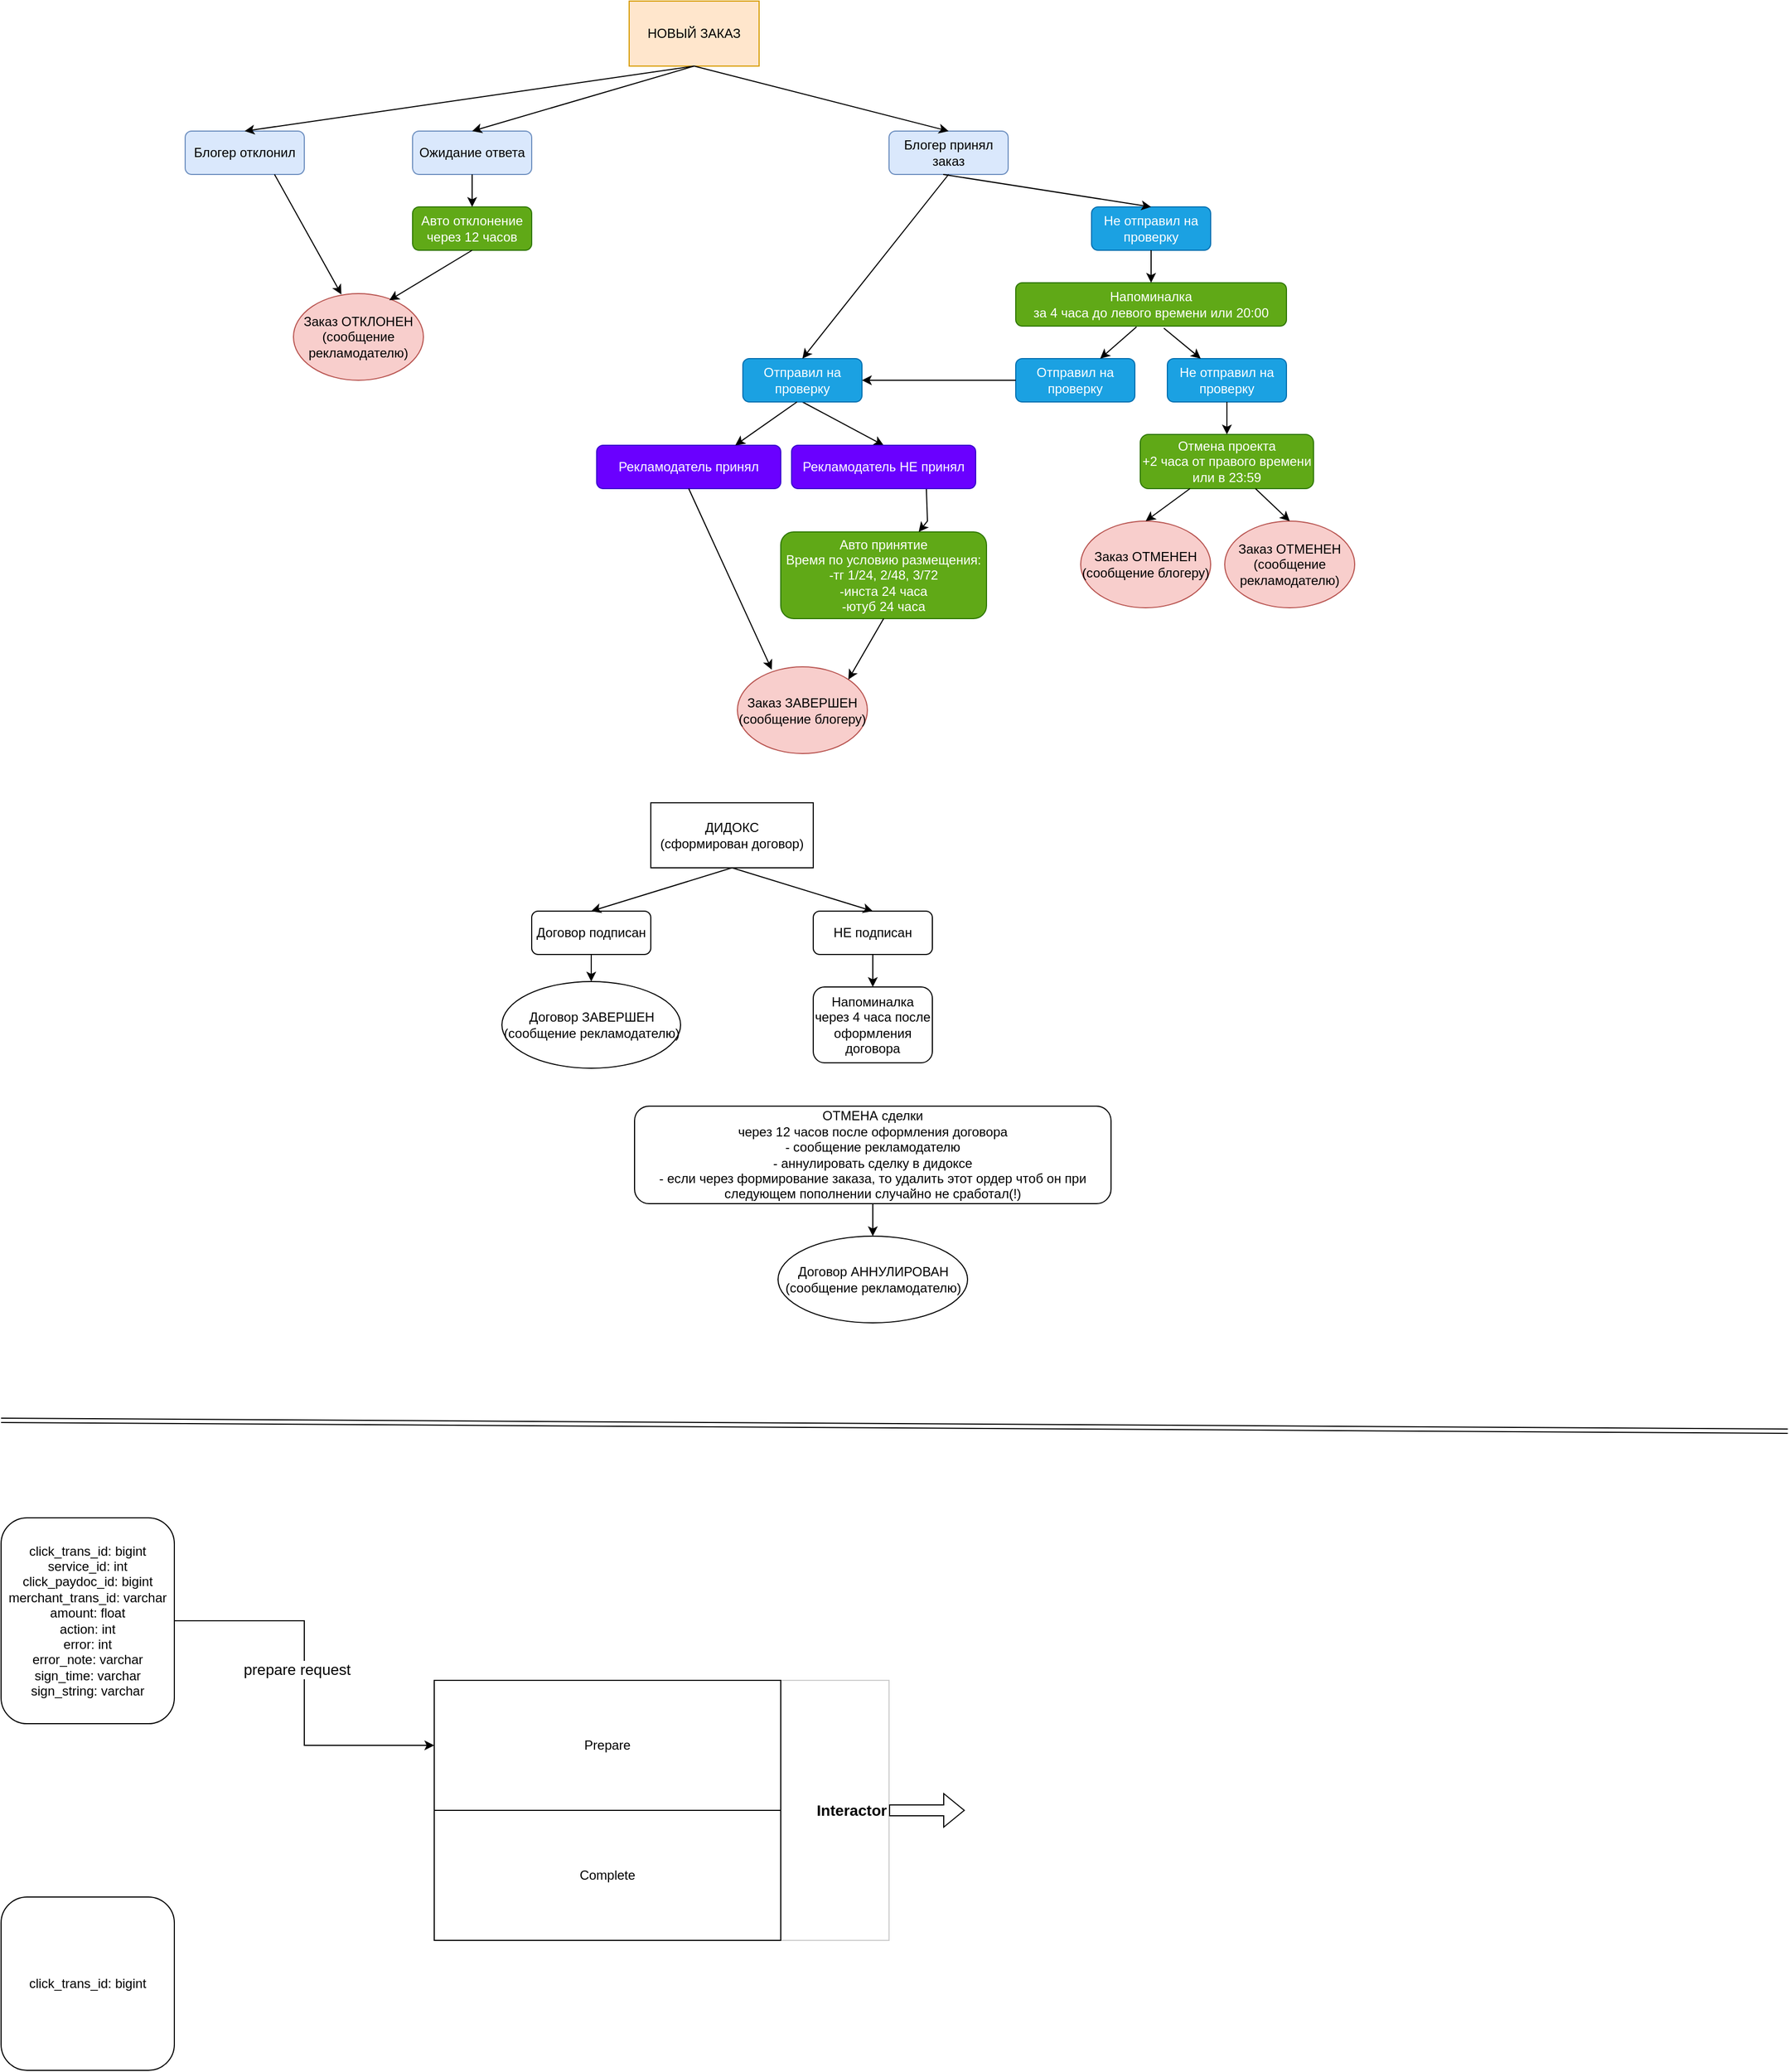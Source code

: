 <mxfile version="21.1.2" type="github">
  <diagram id="C5RBs43oDa-KdzZeNtuy" name="Page-1">
    <mxGraphModel dx="666" dy="362" grid="1" gridSize="10" guides="1" tooltips="1" connect="1" arrows="1" fold="1" page="1" pageScale="1" pageWidth="827" pageHeight="1169" math="0" shadow="0">
      <root>
        <mxCell id="WIyWlLk6GJQsqaUBKTNV-0" />
        <mxCell id="WIyWlLk6GJQsqaUBKTNV-1" parent="WIyWlLk6GJQsqaUBKTNV-0" />
        <mxCell id="JkoJRG74FQ9ZE_5JYWXH-1" value="Авто отклонение&lt;br&gt;через 12 часов" style="rounded=1;whiteSpace=wrap;html=1;fillColor=#60a917;strokeColor=#2D7600;fontColor=#ffffff;" parent="WIyWlLk6GJQsqaUBKTNV-1" vertex="1">
          <mxGeometry x="380" y="200" width="110" height="40" as="geometry" />
        </mxCell>
        <mxCell id="JkoJRG74FQ9ZE_5JYWXH-3" value="Напоминалка&lt;br&gt;за 4 часа до левого времени или 20:00&lt;br&gt;" style="rounded=1;whiteSpace=wrap;html=1;fillColor=#60a917;strokeColor=#2D7600;fontColor=#ffffff;" parent="WIyWlLk6GJQsqaUBKTNV-1" vertex="1">
          <mxGeometry x="937" y="270" width="250" height="40" as="geometry" />
        </mxCell>
        <mxCell id="JkoJRG74FQ9ZE_5JYWXH-4" value="Отмена проекта&lt;br&gt;+2 часа от правого времени&lt;br&gt;или в 23:59" style="rounded=1;whiteSpace=wrap;html=1;fillColor=#60a917;strokeColor=#2D7600;fontColor=#ffffff;" parent="WIyWlLk6GJQsqaUBKTNV-1" vertex="1">
          <mxGeometry x="1052" y="410" width="160" height="50" as="geometry" />
        </mxCell>
        <mxCell id="JkoJRG74FQ9ZE_5JYWXH-5" value="Авто принятие&lt;br&gt;Время по условию размещения:&lt;br&gt;-тг 1/24, 2/48, 3/72&lt;br&gt;-инста 24 часа&lt;br&gt;-ютуб 24 часа&lt;br&gt;" style="rounded=1;whiteSpace=wrap;html=1;fillColor=#60a917;strokeColor=#2D7600;fontColor=#ffffff;" parent="WIyWlLk6GJQsqaUBKTNV-1" vertex="1">
          <mxGeometry x="720" y="500" width="190" height="80" as="geometry" />
        </mxCell>
        <mxCell id="JkoJRG74FQ9ZE_5JYWXH-6" value="НОВЫЙ ЗАКАЗ" style="rounded=0;whiteSpace=wrap;html=1;fillColor=#ffe6cc;strokeColor=#d79b00;" parent="WIyWlLk6GJQsqaUBKTNV-1" vertex="1">
          <mxGeometry x="580" y="10" width="120" height="60" as="geometry" />
        </mxCell>
        <mxCell id="JkoJRG74FQ9ZE_5JYWXH-8" value="Блогер отклонил" style="rounded=1;whiteSpace=wrap;html=1;fillColor=#dae8fc;strokeColor=#6c8ebf;" parent="WIyWlLk6GJQsqaUBKTNV-1" vertex="1">
          <mxGeometry x="170" y="130" width="110" height="40" as="geometry" />
        </mxCell>
        <mxCell id="JkoJRG74FQ9ZE_5JYWXH-9" value="Блогер принял заказ" style="rounded=1;whiteSpace=wrap;html=1;fillColor=#dae8fc;strokeColor=#6c8ebf;" parent="WIyWlLk6GJQsqaUBKTNV-1" vertex="1">
          <mxGeometry x="820" y="130" width="110" height="40" as="geometry" />
        </mxCell>
        <mxCell id="JkoJRG74FQ9ZE_5JYWXH-10" value="Ожидание ответа" style="rounded=1;whiteSpace=wrap;html=1;fillColor=#dae8fc;strokeColor=#6c8ebf;" parent="WIyWlLk6GJQsqaUBKTNV-1" vertex="1">
          <mxGeometry x="380" y="130" width="110" height="40" as="geometry" />
        </mxCell>
        <mxCell id="JkoJRG74FQ9ZE_5JYWXH-11" value="Заказ ОТКЛОНЕН&lt;br&gt;(сообщение рекламодателю)" style="ellipse;whiteSpace=wrap;html=1;fillColor=#f8cecc;strokeColor=#b85450;" parent="WIyWlLk6GJQsqaUBKTNV-1" vertex="1">
          <mxGeometry x="270" y="280" width="120" height="80" as="geometry" />
        </mxCell>
        <mxCell id="JkoJRG74FQ9ZE_5JYWXH-15" value="Не отправил на проверку" style="rounded=1;whiteSpace=wrap;html=1;fillColor=#1ba1e2;fontColor=#ffffff;strokeColor=#006EAF;" parent="WIyWlLk6GJQsqaUBKTNV-1" vertex="1">
          <mxGeometry x="1007" y="200" width="110" height="40" as="geometry" />
        </mxCell>
        <mxCell id="JkoJRG74FQ9ZE_5JYWXH-16" value="Отправил на проверку" style="rounded=1;whiteSpace=wrap;html=1;fillColor=#1ba1e2;fontColor=#ffffff;strokeColor=#006EAF;" parent="WIyWlLk6GJQsqaUBKTNV-1" vertex="1">
          <mxGeometry x="937" y="340" width="110" height="40" as="geometry" />
        </mxCell>
        <mxCell id="JkoJRG74FQ9ZE_5JYWXH-17" value="Не отправил на проверку" style="rounded=1;whiteSpace=wrap;html=1;fillColor=#1ba1e2;fontColor=#ffffff;strokeColor=#006EAF;" parent="WIyWlLk6GJQsqaUBKTNV-1" vertex="1">
          <mxGeometry x="1077" y="340" width="110" height="40" as="geometry" />
        </mxCell>
        <mxCell id="JkoJRG74FQ9ZE_5JYWXH-18" value="Рекламодатель принял" style="rounded=1;whiteSpace=wrap;html=1;fillColor=#6a00ff;fontColor=#ffffff;strokeColor=#3700CC;" parent="WIyWlLk6GJQsqaUBKTNV-1" vertex="1">
          <mxGeometry x="550" y="420" width="170" height="40" as="geometry" />
        </mxCell>
        <mxCell id="JkoJRG74FQ9ZE_5JYWXH-20" value="Заказ ЗАВЕРШЕН&lt;br&gt;(сообщение блогеру)" style="ellipse;whiteSpace=wrap;html=1;fillColor=#f8cecc;strokeColor=#b85450;" parent="WIyWlLk6GJQsqaUBKTNV-1" vertex="1">
          <mxGeometry x="680" y="624.5" width="120" height="80" as="geometry" />
        </mxCell>
        <mxCell id="JkoJRG74FQ9ZE_5JYWXH-25" value="" style="endArrow=classic;html=1;rounded=0;exitX=0.5;exitY=1;exitDx=0;exitDy=0;entryX=0.264;entryY=0.033;entryDx=0;entryDy=0;entryPerimeter=0;" parent="WIyWlLk6GJQsqaUBKTNV-1" source="JkoJRG74FQ9ZE_5JYWXH-18" target="JkoJRG74FQ9ZE_5JYWXH-20" edge="1">
          <mxGeometry width="50" height="50" relative="1" as="geometry">
            <mxPoint x="605" y="550" as="sourcePoint" />
            <mxPoint x="690" y="620" as="targetPoint" />
          </mxGeometry>
        </mxCell>
        <mxCell id="JkoJRG74FQ9ZE_5JYWXH-26" value="" style="endArrow=classic;html=1;rounded=0;" parent="WIyWlLk6GJQsqaUBKTNV-1" target="JkoJRG74FQ9ZE_5JYWXH-5" edge="1">
          <mxGeometry width="50" height="50" relative="1" as="geometry">
            <mxPoint x="854.47" y="460" as="sourcePoint" />
            <mxPoint x="855.47" y="500" as="targetPoint" />
            <Array as="points">
              <mxPoint x="855.47" y="490" />
            </Array>
          </mxGeometry>
        </mxCell>
        <mxCell id="JkoJRG74FQ9ZE_5JYWXH-27" value="" style="endArrow=classic;html=1;rounded=0;exitX=0.5;exitY=1;exitDx=0;exitDy=0;entryX=1;entryY=0;entryDx=0;entryDy=0;" parent="WIyWlLk6GJQsqaUBKTNV-1" source="JkoJRG74FQ9ZE_5JYWXH-5" target="JkoJRG74FQ9ZE_5JYWXH-20" edge="1">
          <mxGeometry width="50" height="50" relative="1" as="geometry">
            <mxPoint x="835" y="590" as="sourcePoint" />
            <mxPoint x="790" y="640" as="targetPoint" />
          </mxGeometry>
        </mxCell>
        <mxCell id="JkoJRG74FQ9ZE_5JYWXH-29" value="" style="endArrow=classic;html=1;rounded=0;exitX=0.5;exitY=1;exitDx=0;exitDy=0;" parent="WIyWlLk6GJQsqaUBKTNV-1" edge="1">
          <mxGeometry width="50" height="50" relative="1" as="geometry">
            <mxPoint x="740" y="380" as="sourcePoint" />
            <mxPoint x="815" y="420" as="targetPoint" />
          </mxGeometry>
        </mxCell>
        <mxCell id="JkoJRG74FQ9ZE_5JYWXH-31" value="Отправил на проверку" style="rounded=1;whiteSpace=wrap;html=1;fillColor=#1ba1e2;fontColor=#ffffff;strokeColor=#006EAF;" parent="WIyWlLk6GJQsqaUBKTNV-1" vertex="1">
          <mxGeometry x="685" y="340" width="110" height="40" as="geometry" />
        </mxCell>
        <mxCell id="JkoJRG74FQ9ZE_5JYWXH-32" value="Рекламодатель НЕ принял" style="rounded=1;whiteSpace=wrap;html=1;fillColor=#6a00ff;fontColor=#ffffff;strokeColor=#3700CC;" parent="WIyWlLk6GJQsqaUBKTNV-1" vertex="1">
          <mxGeometry x="730" y="420" width="170" height="40" as="geometry" />
        </mxCell>
        <mxCell id="JkoJRG74FQ9ZE_5JYWXH-33" value="" style="endArrow=classic;html=1;rounded=0;entryX=0.75;entryY=0;entryDx=0;entryDy=0;" parent="WIyWlLk6GJQsqaUBKTNV-1" edge="1">
          <mxGeometry width="50" height="50" relative="1" as="geometry">
            <mxPoint x="735" y="380" as="sourcePoint" />
            <mxPoint x="678" y="420" as="targetPoint" />
          </mxGeometry>
        </mxCell>
        <mxCell id="JkoJRG74FQ9ZE_5JYWXH-36" value="" style="endArrow=classic;html=1;rounded=0;entryX=1;entryY=0.5;entryDx=0;entryDy=0;exitX=0;exitY=0.5;exitDx=0;exitDy=0;" parent="WIyWlLk6GJQsqaUBKTNV-1" source="JkoJRG74FQ9ZE_5JYWXH-16" target="JkoJRG74FQ9ZE_5JYWXH-31" edge="1">
          <mxGeometry width="50" height="50" relative="1" as="geometry">
            <mxPoint x="960" y="340" as="sourcePoint" />
            <mxPoint x="880" y="350" as="targetPoint" />
          </mxGeometry>
        </mxCell>
        <mxCell id="JkoJRG74FQ9ZE_5JYWXH-37" value="" style="endArrow=classic;html=1;rounded=0;entryX=0.5;entryY=0;entryDx=0;entryDy=0;" parent="WIyWlLk6GJQsqaUBKTNV-1" source="JkoJRG74FQ9ZE_5JYWXH-15" target="JkoJRG74FQ9ZE_5JYWXH-3" edge="1">
          <mxGeometry width="50" height="50" relative="1" as="geometry">
            <mxPoint x="1060" y="240" as="sourcePoint" />
            <mxPoint x="1140" y="260" as="targetPoint" />
          </mxGeometry>
        </mxCell>
        <mxCell id="JkoJRG74FQ9ZE_5JYWXH-38" value="" style="endArrow=classic;html=1;rounded=0;exitX=0.547;exitY=1.046;exitDx=0;exitDy=0;exitPerimeter=0;" parent="WIyWlLk6GJQsqaUBKTNV-1" source="JkoJRG74FQ9ZE_5JYWXH-3" target="JkoJRG74FQ9ZE_5JYWXH-17" edge="1">
          <mxGeometry width="50" height="50" relative="1" as="geometry">
            <mxPoint x="1064" y="280" as="sourcePoint" />
            <mxPoint x="1117" y="340" as="targetPoint" />
          </mxGeometry>
        </mxCell>
        <mxCell id="JkoJRG74FQ9ZE_5JYWXH-41" value="" style="endArrow=classic;html=1;rounded=0;exitX=0.446;exitY=1.02;exitDx=0;exitDy=0;exitPerimeter=0;" parent="WIyWlLk6GJQsqaUBKTNV-1" source="JkoJRG74FQ9ZE_5JYWXH-3" target="JkoJRG74FQ9ZE_5JYWXH-16" edge="1">
          <mxGeometry width="50" height="50" relative="1" as="geometry">
            <mxPoint x="1047" y="292" as="sourcePoint" />
            <mxPoint x="1007" y="340" as="targetPoint" />
          </mxGeometry>
        </mxCell>
        <mxCell id="JkoJRG74FQ9ZE_5JYWXH-42" value="" style="endArrow=classic;html=1;rounded=0;exitX=0.5;exitY=1;exitDx=0;exitDy=0;" parent="WIyWlLk6GJQsqaUBKTNV-1" source="JkoJRG74FQ9ZE_5JYWXH-17" target="JkoJRG74FQ9ZE_5JYWXH-4" edge="1">
          <mxGeometry width="50" height="50" relative="1" as="geometry">
            <mxPoint x="1077" y="350" as="sourcePoint" />
            <mxPoint x="1147" y="410" as="targetPoint" />
          </mxGeometry>
        </mxCell>
        <mxCell id="JkoJRG74FQ9ZE_5JYWXH-44" value="Заказ ОТМЕНЕН&lt;br&gt;(сообщение рекламодателю)" style="ellipse;whiteSpace=wrap;html=1;fillColor=#f8cecc;strokeColor=#b85450;" parent="WIyWlLk6GJQsqaUBKTNV-1" vertex="1">
          <mxGeometry x="1130" y="490" width="120" height="80" as="geometry" />
        </mxCell>
        <mxCell id="JkoJRG74FQ9ZE_5JYWXH-45" value="" style="endArrow=classic;html=1;rounded=0;entryX=0.5;entryY=0;entryDx=0;entryDy=0;exitX=0.5;exitY=1;exitDx=0;exitDy=0;" parent="WIyWlLk6GJQsqaUBKTNV-1" source="JkoJRG74FQ9ZE_5JYWXH-6" target="JkoJRG74FQ9ZE_5JYWXH-10" edge="1">
          <mxGeometry width="50" height="50" relative="1" as="geometry">
            <mxPoint x="440" y="110" as="sourcePoint" />
            <mxPoint x="490" y="60" as="targetPoint" />
          </mxGeometry>
        </mxCell>
        <mxCell id="JkoJRG74FQ9ZE_5JYWXH-46" value="" style="endArrow=classic;html=1;rounded=0;" parent="WIyWlLk6GJQsqaUBKTNV-1" source="JkoJRG74FQ9ZE_5JYWXH-10" target="JkoJRG74FQ9ZE_5JYWXH-1" edge="1">
          <mxGeometry width="50" height="50" relative="1" as="geometry">
            <mxPoint x="430" y="300" as="sourcePoint" />
            <mxPoint x="480" y="250" as="targetPoint" />
          </mxGeometry>
        </mxCell>
        <mxCell id="JkoJRG74FQ9ZE_5JYWXH-47" value="" style="endArrow=classic;html=1;rounded=0;entryX=0.738;entryY=0.076;entryDx=0;entryDy=0;entryPerimeter=0;exitX=0.5;exitY=1;exitDx=0;exitDy=0;" parent="WIyWlLk6GJQsqaUBKTNV-1" source="JkoJRG74FQ9ZE_5JYWXH-1" target="JkoJRG74FQ9ZE_5JYWXH-11" edge="1">
          <mxGeometry width="50" height="50" relative="1" as="geometry">
            <mxPoint x="400" y="290" as="sourcePoint" />
            <mxPoint x="450" y="240" as="targetPoint" />
          </mxGeometry>
        </mxCell>
        <mxCell id="JkoJRG74FQ9ZE_5JYWXH-48" value="" style="endArrow=classic;html=1;rounded=0;entryX=0.369;entryY=0.01;entryDx=0;entryDy=0;entryPerimeter=0;exitX=0.75;exitY=1;exitDx=0;exitDy=0;" parent="WIyWlLk6GJQsqaUBKTNV-1" source="JkoJRG74FQ9ZE_5JYWXH-8" target="JkoJRG74FQ9ZE_5JYWXH-11" edge="1">
          <mxGeometry width="50" height="50" relative="1" as="geometry">
            <mxPoint x="400" y="290" as="sourcePoint" />
            <mxPoint x="450" y="240" as="targetPoint" />
          </mxGeometry>
        </mxCell>
        <mxCell id="JkoJRG74FQ9ZE_5JYWXH-51" value="" style="endArrow=classic;html=1;rounded=0;entryX=0.5;entryY=0;entryDx=0;entryDy=0;" parent="WIyWlLk6GJQsqaUBKTNV-1" source="JkoJRG74FQ9ZE_5JYWXH-4" target="JkoJRG74FQ9ZE_5JYWXH-44" edge="1">
          <mxGeometry width="50" height="50" relative="1" as="geometry">
            <mxPoint x="830" y="580" as="sourcePoint" />
            <mxPoint x="880" y="530" as="targetPoint" />
          </mxGeometry>
        </mxCell>
        <mxCell id="JkoJRG74FQ9ZE_5JYWXH-52" value="" style="endArrow=classic;html=1;rounded=0;entryX=0.5;entryY=0;entryDx=0;entryDy=0;exitX=0.5;exitY=1;exitDx=0;exitDy=0;" parent="WIyWlLk6GJQsqaUBKTNV-1" source="JkoJRG74FQ9ZE_5JYWXH-6" target="JkoJRG74FQ9ZE_5JYWXH-8" edge="1">
          <mxGeometry width="50" height="50" relative="1" as="geometry">
            <mxPoint x="720" y="380" as="sourcePoint" />
            <mxPoint x="770" y="330" as="targetPoint" />
          </mxGeometry>
        </mxCell>
        <mxCell id="JkoJRG74FQ9ZE_5JYWXH-53" value="" style="endArrow=classic;html=1;rounded=0;entryX=0.5;entryY=0;entryDx=0;entryDy=0;exitX=0.5;exitY=1;exitDx=0;exitDy=0;" parent="WIyWlLk6GJQsqaUBKTNV-1" source="JkoJRG74FQ9ZE_5JYWXH-6" target="JkoJRG74FQ9ZE_5JYWXH-9" edge="1">
          <mxGeometry width="50" height="50" relative="1" as="geometry">
            <mxPoint x="720" y="380" as="sourcePoint" />
            <mxPoint x="770" y="330" as="targetPoint" />
          </mxGeometry>
        </mxCell>
        <mxCell id="JkoJRG74FQ9ZE_5JYWXH-54" value="" style="endArrow=classic;html=1;rounded=0;entryX=0.5;entryY=0;entryDx=0;entryDy=0;exitX=0.5;exitY=1;exitDx=0;exitDy=0;" parent="WIyWlLk6GJQsqaUBKTNV-1" source="JkoJRG74FQ9ZE_5JYWXH-9" target="JkoJRG74FQ9ZE_5JYWXH-31" edge="1">
          <mxGeometry width="50" height="50" relative="1" as="geometry">
            <mxPoint x="720" y="380" as="sourcePoint" />
            <mxPoint x="770" y="330" as="targetPoint" />
          </mxGeometry>
        </mxCell>
        <mxCell id="JkoJRG74FQ9ZE_5JYWXH-55" value="" style="endArrow=classic;html=1;rounded=0;entryX=0.5;entryY=0;entryDx=0;entryDy=0;" parent="WIyWlLk6GJQsqaUBKTNV-1" target="JkoJRG74FQ9ZE_5JYWXH-15" edge="1">
          <mxGeometry width="50" height="50" relative="1" as="geometry">
            <mxPoint x="870" y="170" as="sourcePoint" />
            <mxPoint x="770" y="330" as="targetPoint" />
          </mxGeometry>
        </mxCell>
        <mxCell id="JkoJRG74FQ9ZE_5JYWXH-56" value="Заказ ОТМЕНЕН&lt;br&gt;(сообщение блогеру)" style="ellipse;whiteSpace=wrap;html=1;fillColor=#f8cecc;strokeColor=#b85450;" parent="WIyWlLk6GJQsqaUBKTNV-1" vertex="1">
          <mxGeometry x="997" y="490" width="120" height="80" as="geometry" />
        </mxCell>
        <mxCell id="JkoJRG74FQ9ZE_5JYWXH-57" value="" style="endArrow=classic;html=1;rounded=0;entryX=0.5;entryY=0;entryDx=0;entryDy=0;" parent="WIyWlLk6GJQsqaUBKTNV-1" source="JkoJRG74FQ9ZE_5JYWXH-4" target="JkoJRG74FQ9ZE_5JYWXH-56" edge="1">
          <mxGeometry width="50" height="50" relative="1" as="geometry">
            <mxPoint x="950" y="540" as="sourcePoint" />
            <mxPoint x="1000" y="490" as="targetPoint" />
          </mxGeometry>
        </mxCell>
        <mxCell id="JkoJRG74FQ9ZE_5JYWXH-58" value="ДИДОКС&lt;br&gt;(сформирован договор)" style="rounded=0;whiteSpace=wrap;html=1;" parent="WIyWlLk6GJQsqaUBKTNV-1" vertex="1">
          <mxGeometry x="600" y="750" width="150" height="60" as="geometry" />
        </mxCell>
        <mxCell id="JkoJRG74FQ9ZE_5JYWXH-59" value="Договор подписан" style="rounded=1;whiteSpace=wrap;html=1;" parent="WIyWlLk6GJQsqaUBKTNV-1" vertex="1">
          <mxGeometry x="490" y="850" width="110" height="40" as="geometry" />
        </mxCell>
        <mxCell id="JkoJRG74FQ9ZE_5JYWXH-61" value="НЕ подписан" style="rounded=1;whiteSpace=wrap;html=1;" parent="WIyWlLk6GJQsqaUBKTNV-1" vertex="1">
          <mxGeometry x="750" y="850" width="110" height="40" as="geometry" />
        </mxCell>
        <mxCell id="JkoJRG74FQ9ZE_5JYWXH-62" value="" style="endArrow=classic;html=1;rounded=0;entryX=0.5;entryY=0;entryDx=0;entryDy=0;exitX=0.5;exitY=1;exitDx=0;exitDy=0;" parent="WIyWlLk6GJQsqaUBKTNV-1" source="JkoJRG74FQ9ZE_5JYWXH-58" target="JkoJRG74FQ9ZE_5JYWXH-61" edge="1">
          <mxGeometry width="50" height="50" relative="1" as="geometry">
            <mxPoint x="460" y="850" as="sourcePoint" />
            <mxPoint x="510" y="800" as="targetPoint" />
          </mxGeometry>
        </mxCell>
        <mxCell id="JkoJRG74FQ9ZE_5JYWXH-63" value="" style="endArrow=classic;html=1;rounded=0;entryX=0.5;entryY=0;entryDx=0;entryDy=0;exitX=0.5;exitY=1;exitDx=0;exitDy=0;" parent="WIyWlLk6GJQsqaUBKTNV-1" source="JkoJRG74FQ9ZE_5JYWXH-58" target="JkoJRG74FQ9ZE_5JYWXH-59" edge="1">
          <mxGeometry width="50" height="50" relative="1" as="geometry">
            <mxPoint x="740" y="1120" as="sourcePoint" />
            <mxPoint x="790" y="1070" as="targetPoint" />
          </mxGeometry>
        </mxCell>
        <mxCell id="JkoJRG74FQ9ZE_5JYWXH-65" value="Договор ЗАВЕРШЕН&lt;br&gt;(сообщение рекламодателю)" style="ellipse;whiteSpace=wrap;html=1;" parent="WIyWlLk6GJQsqaUBKTNV-1" vertex="1">
          <mxGeometry x="462.5" y="915" width="165" height="80" as="geometry" />
        </mxCell>
        <mxCell id="JkoJRG74FQ9ZE_5JYWXH-66" value="Напоминалка&lt;br&gt;через 4 часа после оформления договора" style="rounded=1;whiteSpace=wrap;html=1;" parent="WIyWlLk6GJQsqaUBKTNV-1" vertex="1">
          <mxGeometry x="750" y="920" width="110" height="70" as="geometry" />
        </mxCell>
        <mxCell id="JkoJRG74FQ9ZE_5JYWXH-67" value="ОТМЕНА сделки&lt;br&gt;через 12 часов после оформления договора&lt;br&gt;- сообщение рекламодателю&lt;br&gt;- аннулировать сделку в дидоксе&lt;br&gt;- если через формирование заказа, то удалить этот ордер чтоб он при следующем пополнении случайно не сработал(!)" style="rounded=1;whiteSpace=wrap;html=1;" parent="WIyWlLk6GJQsqaUBKTNV-1" vertex="1">
          <mxGeometry x="585" y="1030" width="440" height="90" as="geometry" />
        </mxCell>
        <mxCell id="JkoJRG74FQ9ZE_5JYWXH-68" value="Договор АННУЛИРОВАН&lt;br&gt;(сообщение рекламодателю)" style="ellipse;whiteSpace=wrap;html=1;" parent="WIyWlLk6GJQsqaUBKTNV-1" vertex="1">
          <mxGeometry x="717.5" y="1150" width="175" height="80" as="geometry" />
        </mxCell>
        <mxCell id="JkoJRG74FQ9ZE_5JYWXH-71" value="" style="endArrow=classic;html=1;rounded=0;entryX=0.5;entryY=0;entryDx=0;entryDy=0;" parent="WIyWlLk6GJQsqaUBKTNV-1" source="JkoJRG74FQ9ZE_5JYWXH-59" target="JkoJRG74FQ9ZE_5JYWXH-65" edge="1">
          <mxGeometry width="50" height="50" relative="1" as="geometry">
            <mxPoint x="680" y="1020" as="sourcePoint" />
            <mxPoint x="730" y="970" as="targetPoint" />
          </mxGeometry>
        </mxCell>
        <mxCell id="JkoJRG74FQ9ZE_5JYWXH-76" value="" style="endArrow=classic;html=1;rounded=0;entryX=0.5;entryY=0;entryDx=0;entryDy=0;" parent="WIyWlLk6GJQsqaUBKTNV-1" source="JkoJRG74FQ9ZE_5JYWXH-61" target="JkoJRG74FQ9ZE_5JYWXH-66" edge="1">
          <mxGeometry width="50" height="50" relative="1" as="geometry">
            <mxPoint x="680" y="1020" as="sourcePoint" />
            <mxPoint x="730" y="970" as="targetPoint" />
          </mxGeometry>
        </mxCell>
        <mxCell id="JkoJRG74FQ9ZE_5JYWXH-77" value="" style="endArrow=classic;html=1;rounded=0;exitX=0.5;exitY=1;exitDx=0;exitDy=0;entryX=0.5;entryY=0;entryDx=0;entryDy=0;" parent="WIyWlLk6GJQsqaUBKTNV-1" source="JkoJRG74FQ9ZE_5JYWXH-67" target="JkoJRG74FQ9ZE_5JYWXH-68" edge="1">
          <mxGeometry width="50" height="50" relative="1" as="geometry">
            <mxPoint x="680" y="1140" as="sourcePoint" />
            <mxPoint x="730" y="1090" as="targetPoint" />
          </mxGeometry>
        </mxCell>
        <mxCell id="mNbVM-9zpXIbS1FtEzDB-0" value="" style="shape=link;html=1;rounded=0;" edge="1" parent="WIyWlLk6GJQsqaUBKTNV-1">
          <mxGeometry width="100" relative="1" as="geometry">
            <mxPoint y="1320" as="sourcePoint" />
            <mxPoint x="1650" y="1330" as="targetPoint" />
          </mxGeometry>
        </mxCell>
        <mxCell id="mNbVM-9zpXIbS1FtEzDB-9" style="edgeStyle=orthogonalEdgeStyle;rounded=0;orthogonalLoop=1;jettySize=auto;html=1;entryX=0;entryY=0.5;entryDx=0;entryDy=0;" edge="1" parent="WIyWlLk6GJQsqaUBKTNV-1" source="mNbVM-9zpXIbS1FtEzDB-2" target="mNbVM-9zpXIbS1FtEzDB-5">
          <mxGeometry relative="1" as="geometry" />
        </mxCell>
        <mxCell id="mNbVM-9zpXIbS1FtEzDB-11" value="&lt;font style=&quot;font-size: 14px;&quot;&gt;prepare request&lt;/font&gt;" style="edgeLabel;html=1;align=center;verticalAlign=middle;resizable=0;points=[];" vertex="1" connectable="0" parent="mNbVM-9zpXIbS1FtEzDB-9">
          <mxGeometry x="-0.522" y="4" relative="1" as="geometry">
            <mxPoint x="28" y="49" as="offset" />
          </mxGeometry>
        </mxCell>
        <mxCell id="mNbVM-9zpXIbS1FtEzDB-2" value="click_trans_id:&amp;nbsp;bigint&lt;br&gt;service_id: int&lt;br&gt;click_paydoc_id: bigint&lt;br&gt;merchant_trans_id: varchar&lt;br&gt;amount: float&lt;br&gt;action:&amp;nbsp;int&lt;br&gt;error: int&lt;br&gt;error_note: varchar&lt;br&gt;sign_time:&amp;nbsp;varchar&lt;br&gt;sign_string:&amp;nbsp;varchar" style="rounded=1;whiteSpace=wrap;html=1;" vertex="1" parent="WIyWlLk6GJQsqaUBKTNV-1">
          <mxGeometry y="1410" width="160" height="190" as="geometry" />
        </mxCell>
        <mxCell id="mNbVM-9zpXIbS1FtEzDB-4" value="&lt;h3 style=&quot;line-height: 120%;&quot;&gt;Interactor&lt;/h3&gt;" style="rounded=0;whiteSpace=wrap;html=1;align=right;opacity=20;" vertex="1" parent="WIyWlLk6GJQsqaUBKTNV-1">
          <mxGeometry x="400" y="1560" width="420" height="240" as="geometry" />
        </mxCell>
        <mxCell id="mNbVM-9zpXIbS1FtEzDB-5" value="Prepare" style="rounded=0;whiteSpace=wrap;html=1;" vertex="1" parent="WIyWlLk6GJQsqaUBKTNV-1">
          <mxGeometry x="400" y="1560" width="320" height="120" as="geometry" />
        </mxCell>
        <mxCell id="mNbVM-9zpXIbS1FtEzDB-6" value="Complete" style="rounded=0;whiteSpace=wrap;html=1;" vertex="1" parent="WIyWlLk6GJQsqaUBKTNV-1">
          <mxGeometry x="400" y="1680" width="320" height="120" as="geometry" />
        </mxCell>
        <mxCell id="mNbVM-9zpXIbS1FtEzDB-7" value="" style="shape=flexArrow;endArrow=classic;html=1;rounded=0;" edge="1" parent="WIyWlLk6GJQsqaUBKTNV-1">
          <mxGeometry width="50" height="50" relative="1" as="geometry">
            <mxPoint x="820" y="1680" as="sourcePoint" />
            <mxPoint x="890" y="1680" as="targetPoint" />
          </mxGeometry>
        </mxCell>
        <mxCell id="mNbVM-9zpXIbS1FtEzDB-12" value="click_trans_id: bigint&lt;br&gt;" style="rounded=1;whiteSpace=wrap;html=1;" vertex="1" parent="WIyWlLk6GJQsqaUBKTNV-1">
          <mxGeometry y="1760" width="160" height="160" as="geometry" />
        </mxCell>
      </root>
    </mxGraphModel>
  </diagram>
</mxfile>

